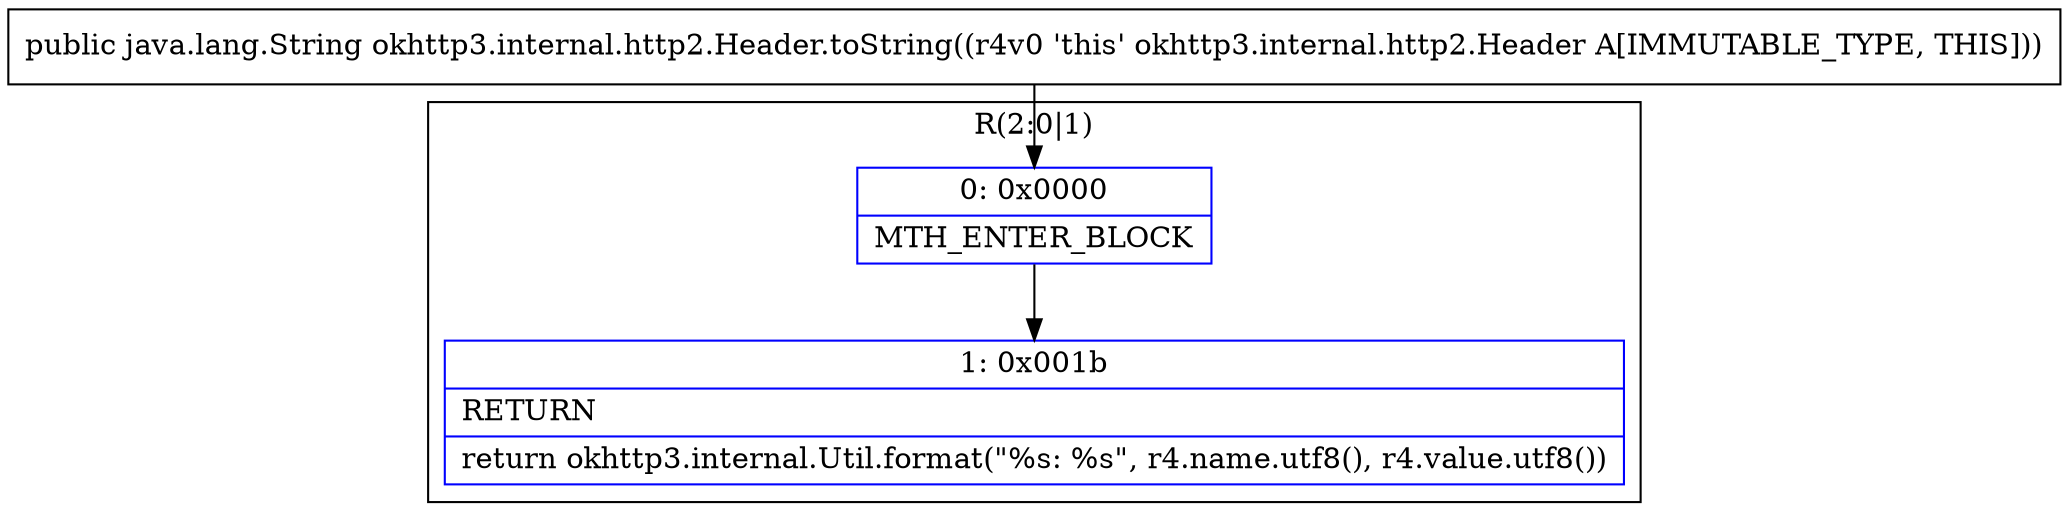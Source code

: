 digraph "CFG forokhttp3.internal.http2.Header.toString()Ljava\/lang\/String;" {
subgraph cluster_Region_1314286494 {
label = "R(2:0|1)";
node [shape=record,color=blue];
Node_0 [shape=record,label="{0\:\ 0x0000|MTH_ENTER_BLOCK\l}"];
Node_1 [shape=record,label="{1\:\ 0x001b|RETURN\l|return okhttp3.internal.Util.format(\"%s: %s\", r4.name.utf8(), r4.value.utf8())\l}"];
}
MethodNode[shape=record,label="{public java.lang.String okhttp3.internal.http2.Header.toString((r4v0 'this' okhttp3.internal.http2.Header A[IMMUTABLE_TYPE, THIS])) }"];
MethodNode -> Node_0;
Node_0 -> Node_1;
}

